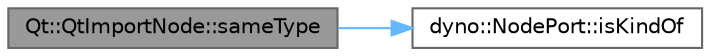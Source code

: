 digraph "Qt::QtImportNode::sameType"
{
 // LATEX_PDF_SIZE
  bgcolor="transparent";
  edge [fontname=Helvetica,fontsize=10,labelfontname=Helvetica,labelfontsize=10];
  node [fontname=Helvetica,fontsize=10,shape=box,height=0.2,width=0.4];
  rankdir="LR";
  Node1 [id="Node000001",label="Qt::QtImportNode::sameType",height=0.2,width=0.4,color="gray40", fillcolor="grey60", style="filled", fontcolor="black",tooltip=" "];
  Node1 -> Node2 [id="edge1_Node000001_Node000002",color="steelblue1",style="solid",tooltip=" "];
  Node2 [id="Node000002",label="dyno::NodePort::isKindOf",height=0.2,width=0.4,color="grey40", fillcolor="white", style="filled",URL="$classdyno_1_1_node_port.html#ab95fc4b840496d20463acdbadea9826b",tooltip=" "];
}
